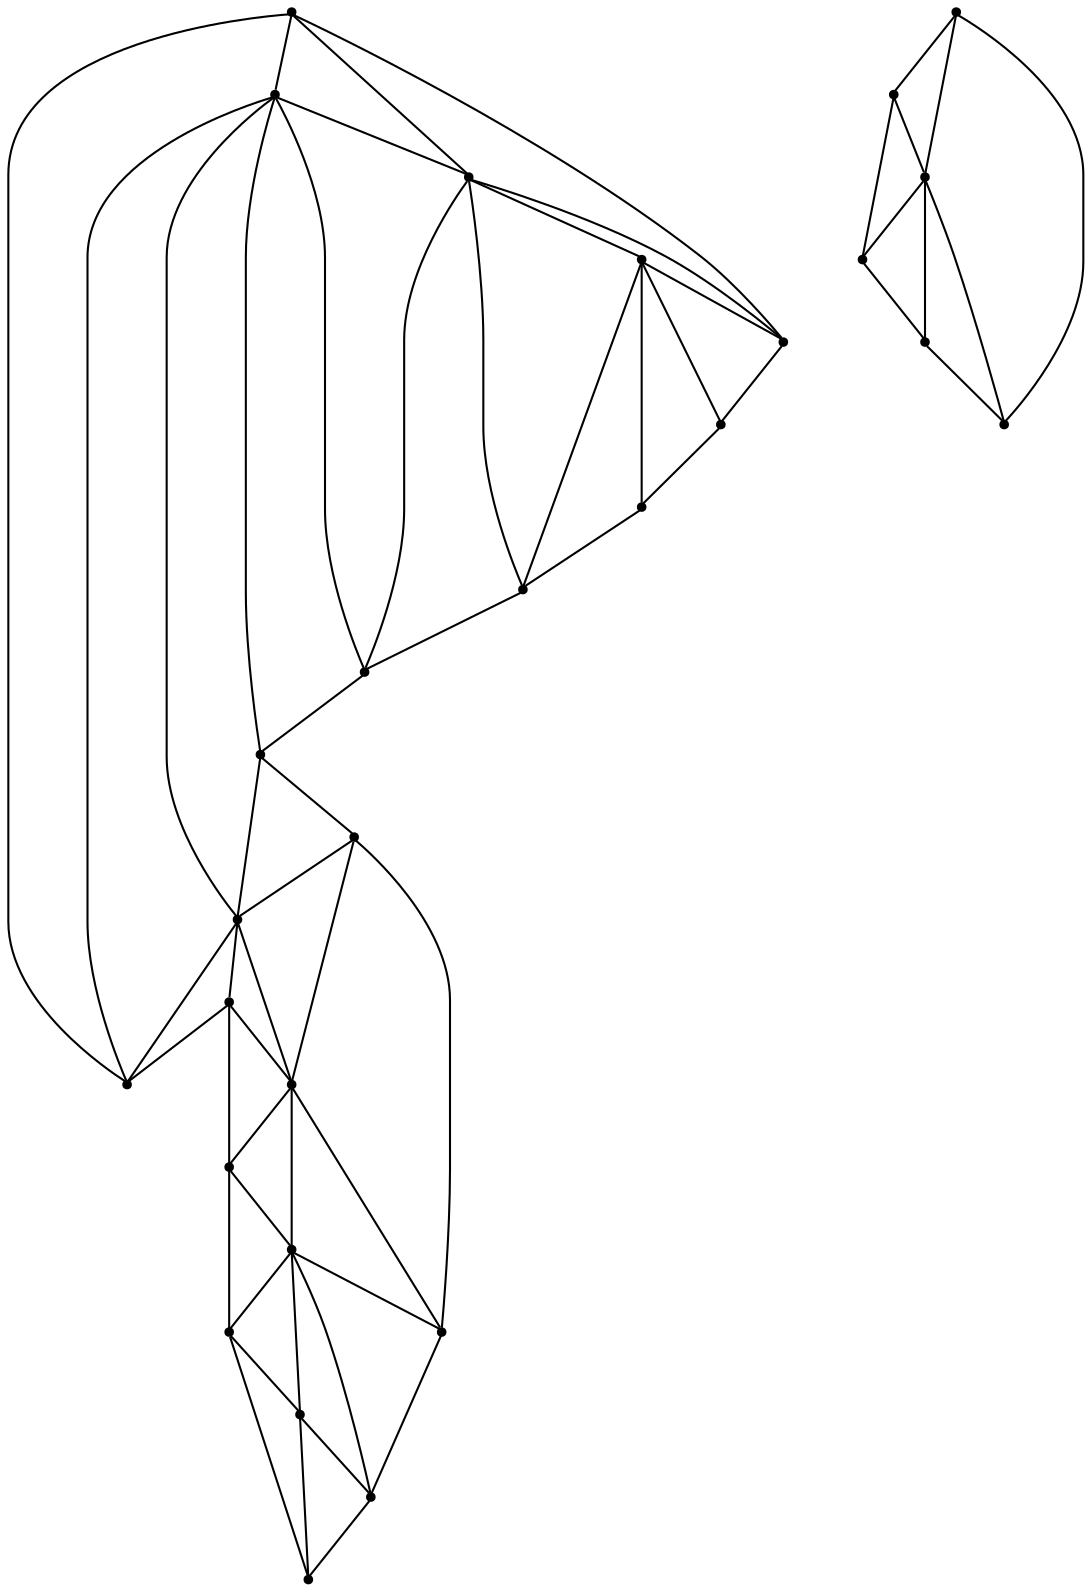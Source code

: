 graph {
  node [shape=point,comment="{\"directed\":false,\"doi\":\"10.1007/978-3-540-24595-7_26\",\"figure\":\"2\"}"]

  v0 [pos="1203.8697674418604,318.10793195452004"]
  v1 [pos="1156.727648074128,289.0246164231073"]
  v2 [pos="1159.5031976744185,402.5912693568638"]
  v3 [pos="1087.4023074127906,457.9871586390904"]
  v4 [pos="1158.1154069767442,359.65799604143416"]
  v5 [pos="1072.1494549418605,399.82046399797713"]
  v6 [pos="1070.761664244186,439.9829319545201"]
  v7 [pos="1124.8384129723836,336.1121586390904"]
  v8 [pos="1135.9321220930233,226.69964744931173"]
  v9 [pos="1138.7035065406976,463.52876935686385"]
  v10 [pos="983.4121025617733,376.2746265956334"]
  v11 [pos="1013.9136105559594,365.1954741705032"]
  v12 [pos="1087.4023074127906,250.24548485165548"]
  v13 [pos="1113.7446402616279,283.4829421270461"]
  v14 [pos="1062.44345703125,283.4829421270461"]
  v15 [pos="1037.4888194949126,226.69964744931173"]
  v16 [pos="994.5058116824127,459.3704314458938"]
  v17 [pos="1033.3297079396802,315.3371265956333"]
  v18 [pos="1052.741640170785,366.57874697730654"]
  v19 [pos="1005.5953874454942,330.57042076474147"]
  v20 [pos="1023.6237259265988,275.1746586390904"]
  v21 [pos="977.8652321039244,287.6381647019159"]
  v22 [pos="905.4892509992733,400.80796196347194"]
  v23 [pos="765.463210846657,340.8079238164992"]
  v24 [pos="625.4371706940407,370.8079746791295"]
  v25 [pos="865.4818154978198,250.80796196347194"]
  v26 [pos="705.4520416969477,460.8080001104446"]
  v27 [pos="695.4501907703489,230.80794924781435"]

  v0 -- v1 [id="-1",pos="1203.8697674418604,318.10793195452004 1156.727648074128,289.0246164231073 1156.727648074128,289.0246164231073 1156.727648074128,289.0246164231073"]
  v24 -- v25 [id="-2",pos="625.4371706940407,370.8079746791295 865.4818154978198,250.80796196347194 865.4818154978198,250.80796196347194 865.4818154978198,250.80796196347194"]
  v24 -- v23 [id="-3",pos="625.4371706940407,370.8079746791295 765.463210846657,340.8079238164992 765.463210846657,340.8079238164992 765.463210846657,340.8079238164992"]
  v27 -- v23 [id="-4",pos="695.4501907703489,230.80794924781435 765.463210846657,340.8079238164992 765.463210846657,340.8079238164992 765.463210846657,340.8079238164992"]
  v27 -- v22 [id="-5",pos="695.4501907703489,230.80794924781435 905.4892509992733,400.80796196347194 905.4892509992733,400.80796196347194 905.4892509992733,400.80796196347194"]
  v26 -- v27 [id="-6",pos="705.4520416969477,460.8080001104446 695.4501907703489,230.80794924781435 695.4501907703489,230.80794924781435 695.4501907703489,230.80794924781435"]
  v23 -- v22 [id="-7",pos="765.463210846657,340.8079238164992 905.4892509992733,400.80796196347194 905.4892509992733,400.80796196347194 905.4892509992733,400.80796196347194"]
  v23 -- v26 [id="-10",pos="765.463210846657,340.8079238164992 705.4520416969477,460.8080001104446 705.4520416969477,460.8080001104446 705.4520416969477,460.8080001104446"]
  v23 -- v25 [id="-11",pos="765.463210846657,340.8079238164992 865.4818154978198,250.80796196347194 865.4818154978198,250.80796196347194 865.4818154978198,250.80796196347194"]
  v25 -- v26 [id="-13",pos="865.4818154978198,250.80796196347194 705.4520416969477,460.8080001104446 705.4520416969477,460.8080001104446 705.4520416969477,460.8080001104446"]
  v22 -- v24 [id="-14",pos="905.4892509992733,400.80796196347194 625.4371706940407,370.8079746791295 625.4371706940407,370.8079746791295 625.4371706940407,370.8079746791295"]
  v21 -- v15 [id="-16",pos="977.8652321039244,287.6381647019159 1037.4888194949126,226.69964744931173 1037.4888194949126,226.69964744931173 1037.4888194949126,226.69964744931173"]
  v21 -- v19 [id="-17",pos="977.8652321039244,287.6381647019159 1005.5953874454942,330.57042076474147 1005.5953874454942,330.57042076474147 1005.5953874454942,330.57042076474147"]
  v10 -- v11 [id="-18",pos="983.4121025617733,376.2746265956334 1013.9136105559594,365.1954741705032 1013.9136105559594,365.1954741705032 1013.9136105559594,365.1954741705032"]
  v10 -- v21 [id="-19",pos="983.4121025617733,376.2746265956334 977.8652321039244,287.6381647019159 977.8652321039244,287.6381647019159 977.8652321039244,287.6381647019159"]
  v16 -- v5 [id="-20",pos="994.5058116824127,459.3704314458938 1072.1494549418605,399.82046399797713 1072.1494549418605,399.82046399797713 1072.1494549418605,399.82046399797713"]
  v19 -- v17 [id="-21",pos="1005.5953874454942,330.57042076474147 1033.3297079396802,315.3371265956333 1033.3297079396802,315.3371265956333 1033.3297079396802,315.3371265956333"]
  v19 -- v10 [id="-22",pos="1005.5953874454942,330.57042076474147 983.4121025617733,376.2746265956334 983.4121025617733,376.2746265956334 983.4121025617733,376.2746265956334"]
  v19 -- v20 [id="-23",pos="1005.5953874454942,330.57042076474147 1023.6237259265988,275.1746586390904 1023.6237259265988,275.1746586390904 1023.6237259265988,275.1746586390904"]
  v11 -- v18 [id="-24",pos="1013.9136105559594,365.1954741705032 1052.741640170785,366.57874697730654 1052.741640170785,366.57874697730654 1052.741640170785,366.57874697730654"]
  v11 -- v19 [id="-25",pos="1013.9136105559594,365.1954741705032 1005.5953874454942,330.57042076474147 1005.5953874454942,330.57042076474147 1005.5953874454942,330.57042076474147"]
  v20 -- v14 [id="-26",pos="1023.6237259265988,275.1746586390904 1062.44345703125,283.4829421270461 1062.44345703125,283.4829421270461 1062.44345703125,283.4829421270461"]
  v20 -- v12 [id="-27",pos="1023.6237259265988,275.1746586390904 1087.4023074127906,250.24548485165548 1087.4023074127906,250.24548485165548 1087.4023074127906,250.24548485165548"]
  v20 -- v21 [id="-28",pos="1023.6237259265988,275.1746586390904 977.8652321039244,287.6381647019159 977.8652321039244,287.6381647019159 977.8652321039244,287.6381647019159"]
  v17 -- v18 [id="-29",pos="1033.3297079396802,315.3371265956333 1052.741640170785,366.57874697730654 1052.741640170785,366.57874697730654 1052.741640170785,366.57874697730654"]
  v17 -- v20 [id="-30",pos="1033.3297079396802,315.3371265956333 1023.6237259265988,275.1746586390904 1023.6237259265988,275.1746586390904 1023.6237259265988,275.1746586390904"]
  v15 -- v20 [id="-31",pos="1037.4888194949126,226.69964744931173 1023.6237259265988,275.1746586390904 1023.6237259265988,275.1746586390904 1023.6237259265988,275.1746586390904"]
  v15 -- v8 [id="-32",pos="1037.4888194949126,226.69964744931173 1135.9321220930233,226.69964744931173 1135.9321220930233,226.69964744931173 1135.9321220930233,226.69964744931173"]
  v18 -- v19 [id="-33",pos="1052.741640170785,366.57874697730654 1005.5953874454942,330.57042076474147 1005.5953874454942,330.57042076474147 1005.5953874454942,330.57042076474147"]
  v18 -- v9 [id="-34",pos="1052.741640170785,366.57874697730654 1138.7035065406976,463.52876935686385 1138.7035065406976,463.52876935686385 1138.7035065406976,463.52876935686385"]
  v14 -- v12 [id="-35",pos="1062.44345703125,283.4829421270461 1087.4023074127906,250.24548485165548 1087.4023074127906,250.24548485165548 1087.4023074127906,250.24548485165548"]
  v14 -- v17 [id="-36",pos="1062.44345703125,283.4829421270461 1033.3297079396802,315.3371265956333 1033.3297079396802,315.3371265956333 1033.3297079396802,315.3371265956333"]
  v6 -- v16 [id="-37",pos="1070.761664244186,439.9829319545201 994.5058116824127,459.3704314458938 994.5058116824127,459.3704314458938 994.5058116824127,459.3704314458938"]
  v6 -- v2 [id="-38",pos="1070.761664244186,439.9829319545201 1159.5031976744185,402.5912693568638 1159.5031976744185,402.5912693568638 1159.5031976744185,402.5912693568638"]
  v5 -- v7 [id="-39",pos="1072.1494549418605,399.82046399797713 1124.8384129723836,336.1121586390904 1124.8384129723836,336.1121586390904 1124.8384129723836,336.1121586390904"]
  v5 -- v6 [id="-40",pos="1072.1494549418605,399.82046399797713 1070.761664244186,439.9829319545201 1070.761664244186,439.9829319545201 1070.761664244186,439.9829319545201"]
  v3 -- v6 [id="-41",pos="1087.4023074127906,457.9871586390904 1070.761664244186,439.9829319545201 1070.761664244186,439.9829319545201 1070.761664244186,439.9829319545201"]
  v3 -- v16 [id="-42",pos="1087.4023074127906,457.9871586390904 994.5058116824127,459.3704314458938 994.5058116824127,459.3704314458938 994.5058116824127,459.3704314458938"]
  v12 -- v13 [id="-43",pos="1087.4023074127906,250.24548485165548 1113.7446402616279,283.4829421270461 1113.7446402616279,283.4829421270461 1113.7446402616279,283.4829421270461"]
  v12 -- v1 [id="-44",pos="1087.4023074127906,250.24548485165548 1156.727648074128,289.0246164231073 1156.727648074128,289.0246164231073 1156.727648074128,289.0246164231073"]
  v12 -- v15 [id="-45",pos="1087.4023074127906,250.24548485165548 1037.4888194949126,226.69964744931173 1037.4888194949126,226.69964744931173 1037.4888194949126,226.69964744931173"]
  v13 -- v14 [id="-46",pos="1113.7446402616279,283.4829421270461 1062.44345703125,283.4829421270461 1062.44345703125,283.4829421270461 1062.44345703125,283.4829421270461"]
  v13 -- v1 [id="-47",pos="1113.7446402616279,283.4829421270461 1156.727648074128,289.0246164231073 1156.727648074128,289.0246164231073 1156.727648074128,289.0246164231073"]
  v7 -- v13 [id="-48",pos="1124.8384129723836,336.1121586390904 1113.7446402616279,283.4829421270461 1113.7446402616279,283.4829421270461 1113.7446402616279,283.4829421270461"]
  v7 -- v4 [id="-49",pos="1124.8384129723836,336.1121586390904 1158.1154069767442,359.65799604143416 1158.1154069767442,359.65799604143416 1158.1154069767442,359.65799604143416"]
  v8 -- v0 [id="-50",pos="1135.9321220930233,226.69964744931173 1203.8697674418604,318.10793195452004 1203.8697674418604,318.10793195452004 1203.8697674418604,318.10793195452004"]
  v8 -- v12 [id="-51",pos="1135.9321220930233,226.69964744931173 1087.4023074127906,250.24548485165548 1087.4023074127906,250.24548485165548 1087.4023074127906,250.24548485165548"]
  v9 -- v11 [id="-52",pos="1138.7035065406976,463.52876935686385 1013.9136105559594,365.1954741705032 1013.9136105559594,365.1954741705032 1013.9136105559594,365.1954741705032"]
  v9 -- v10 [id="-53",pos="1138.7035065406976,463.52876935686385 983.4121025617733,376.2746265956334 983.4121025617733,376.2746265956334 983.4121025617733,376.2746265956334"]
  v1 -- v4 [id="-54",pos="1156.727648074128,289.0246164231073 1158.1154069767442,359.65799604143416 1158.1154069767442,359.65799604143416 1158.1154069767442,359.65799604143416"]
  v1 -- v8 [id="-55",pos="1156.727648074128,289.0246164231073 1135.9321220930233,226.69964744931173 1135.9321220930233,226.69964744931173 1135.9321220930233,226.69964744931173"]
  v1 -- v7 [id="-56",pos="1156.727648074128,289.0246164231073 1124.8384129723836,336.1121586390904 1124.8384129723836,336.1121586390904 1124.8384129723836,336.1121586390904"]
  v4 -- v6 [id="-57",pos="1158.1154069767442,359.65799604143416 1070.761664244186,439.9829319545201 1070.761664244186,439.9829319545201 1070.761664244186,439.9829319545201"]
  v4 -- v5 [id="-58",pos="1158.1154069767442,359.65799604143416 1072.1494549418605,399.82046399797713 1072.1494549418605,399.82046399797713 1072.1494549418605,399.82046399797713"]
  v4 -- v0 [id="-59",pos="1158.1154069767442,359.65799604143416 1203.8697674418604,318.10793195452004 1203.8697674418604,318.10793195452004 1203.8697674418604,318.10793195452004"]
  v2 -- v4 [id="-60",pos="1159.5031976744185,402.5912693568638 1158.1154069767442,359.65799604143416 1158.1154069767442,359.65799604143416 1158.1154069767442,359.65799604143416"]
  v2 -- v3 [id="-61",pos="1159.5031976744185,402.5912693568638 1087.4023074127906,457.9871586390904 1087.4023074127906,457.9871586390904 1087.4023074127906,457.9871586390904"]
  v0 -- v2 [id="-62",pos="1203.8697674418604,318.10793195452004 1159.5031976744185,402.5912693568638 1159.5031976744185,402.5912693568638 1159.5031976744185,402.5912693568638"]
}
